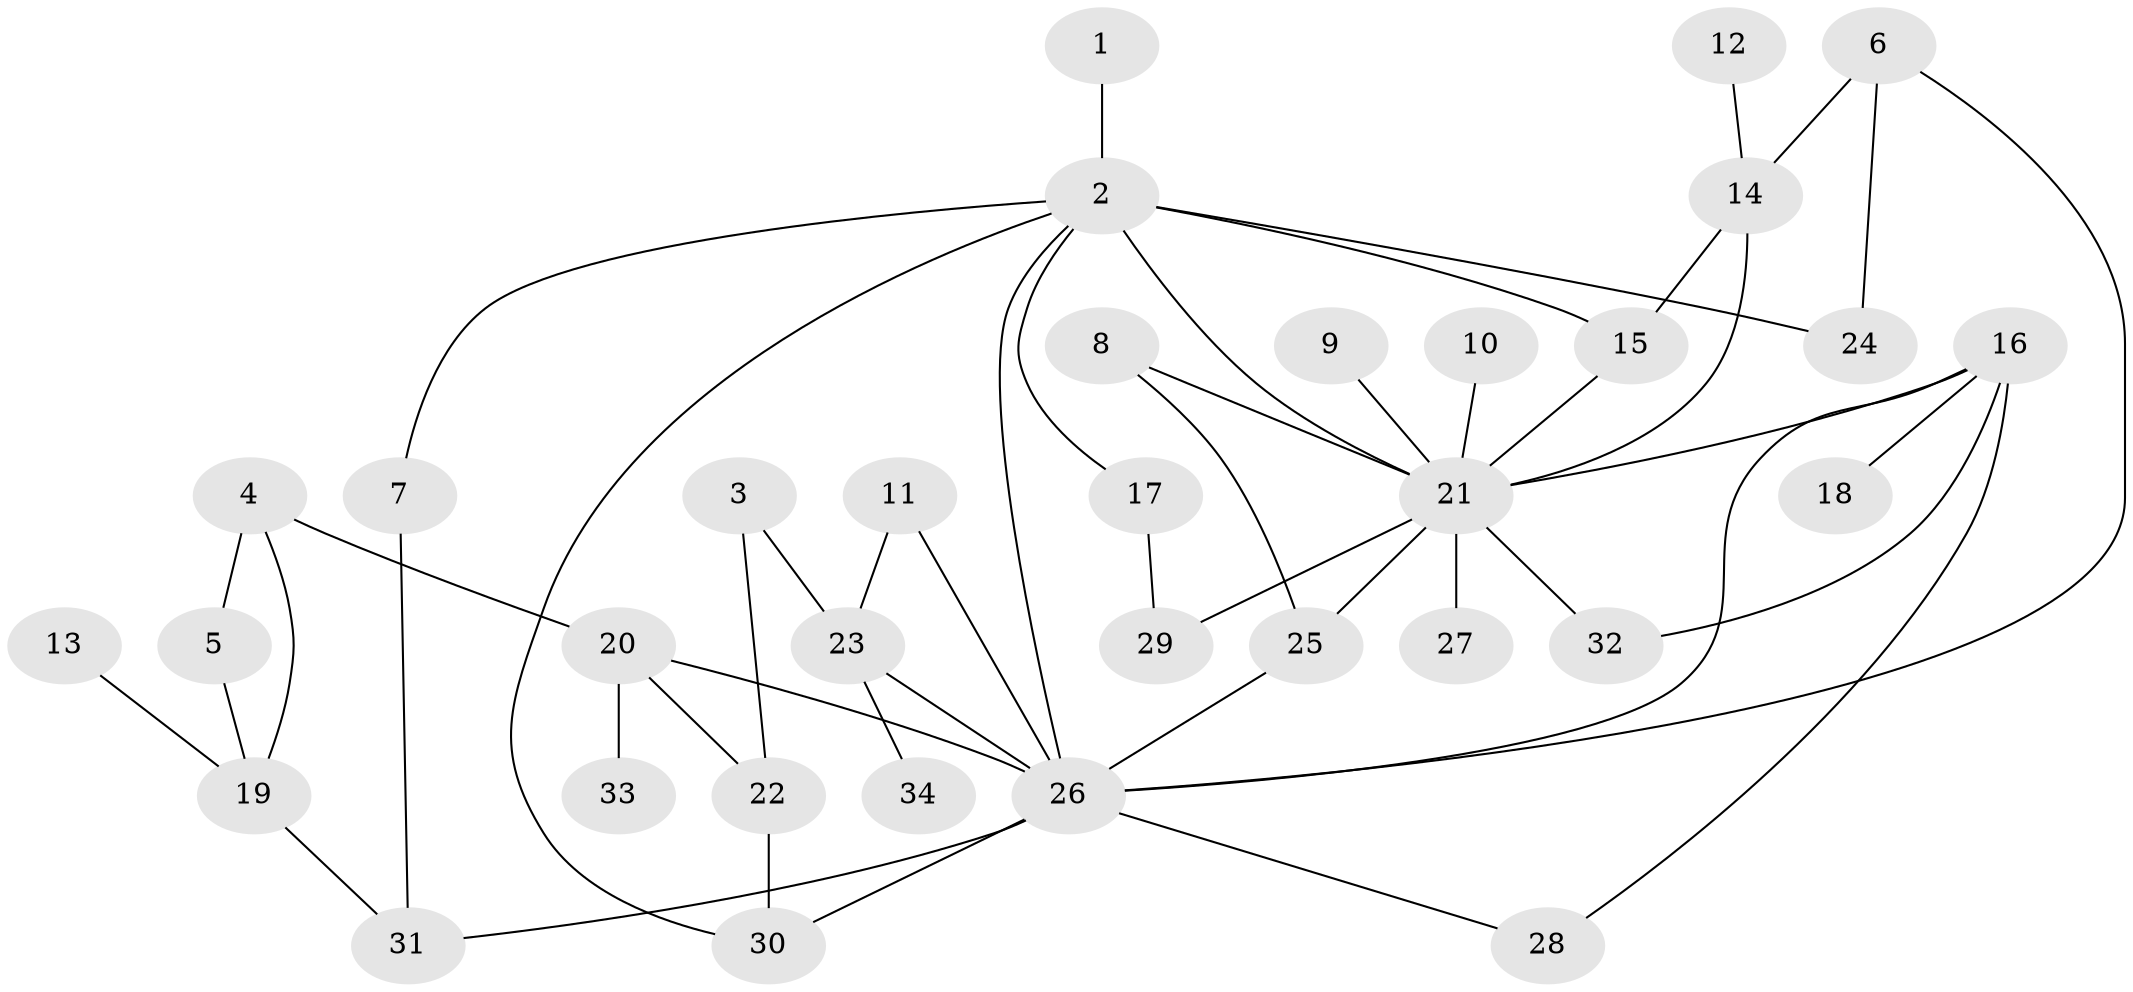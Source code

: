 // original degree distribution, {7: 0.014705882352941176, 1: 0.23529411764705882, 4: 0.10294117647058823, 6: 0.014705882352941176, 8: 0.014705882352941176, 10: 0.014705882352941176, 3: 0.20588235294117646, 2: 0.38235294117647056, 5: 0.014705882352941176}
// Generated by graph-tools (version 1.1) at 2025/49/03/09/25 03:49:22]
// undirected, 34 vertices, 50 edges
graph export_dot {
graph [start="1"]
  node [color=gray90,style=filled];
  1;
  2;
  3;
  4;
  5;
  6;
  7;
  8;
  9;
  10;
  11;
  12;
  13;
  14;
  15;
  16;
  17;
  18;
  19;
  20;
  21;
  22;
  23;
  24;
  25;
  26;
  27;
  28;
  29;
  30;
  31;
  32;
  33;
  34;
  1 -- 2 [weight=1.0];
  2 -- 7 [weight=1.0];
  2 -- 15 [weight=1.0];
  2 -- 17 [weight=1.0];
  2 -- 21 [weight=2.0];
  2 -- 24 [weight=1.0];
  2 -- 26 [weight=1.0];
  2 -- 30 [weight=1.0];
  3 -- 22 [weight=1.0];
  3 -- 23 [weight=1.0];
  4 -- 5 [weight=1.0];
  4 -- 19 [weight=1.0];
  4 -- 20 [weight=1.0];
  5 -- 19 [weight=1.0];
  6 -- 14 [weight=1.0];
  6 -- 24 [weight=1.0];
  6 -- 26 [weight=1.0];
  7 -- 31 [weight=1.0];
  8 -- 21 [weight=1.0];
  8 -- 25 [weight=1.0];
  9 -- 21 [weight=1.0];
  10 -- 21 [weight=1.0];
  11 -- 23 [weight=1.0];
  11 -- 26 [weight=1.0];
  12 -- 14 [weight=1.0];
  13 -- 19 [weight=1.0];
  14 -- 15 [weight=1.0];
  14 -- 21 [weight=2.0];
  15 -- 21 [weight=1.0];
  16 -- 18 [weight=1.0];
  16 -- 21 [weight=1.0];
  16 -- 26 [weight=1.0];
  16 -- 28 [weight=1.0];
  16 -- 32 [weight=1.0];
  17 -- 29 [weight=1.0];
  19 -- 31 [weight=1.0];
  20 -- 22 [weight=1.0];
  20 -- 26 [weight=1.0];
  20 -- 33 [weight=1.0];
  21 -- 25 [weight=1.0];
  21 -- 27 [weight=1.0];
  21 -- 29 [weight=1.0];
  21 -- 32 [weight=1.0];
  22 -- 30 [weight=1.0];
  23 -- 26 [weight=1.0];
  23 -- 34 [weight=1.0];
  25 -- 26 [weight=1.0];
  26 -- 28 [weight=1.0];
  26 -- 30 [weight=1.0];
  26 -- 31 [weight=1.0];
}
